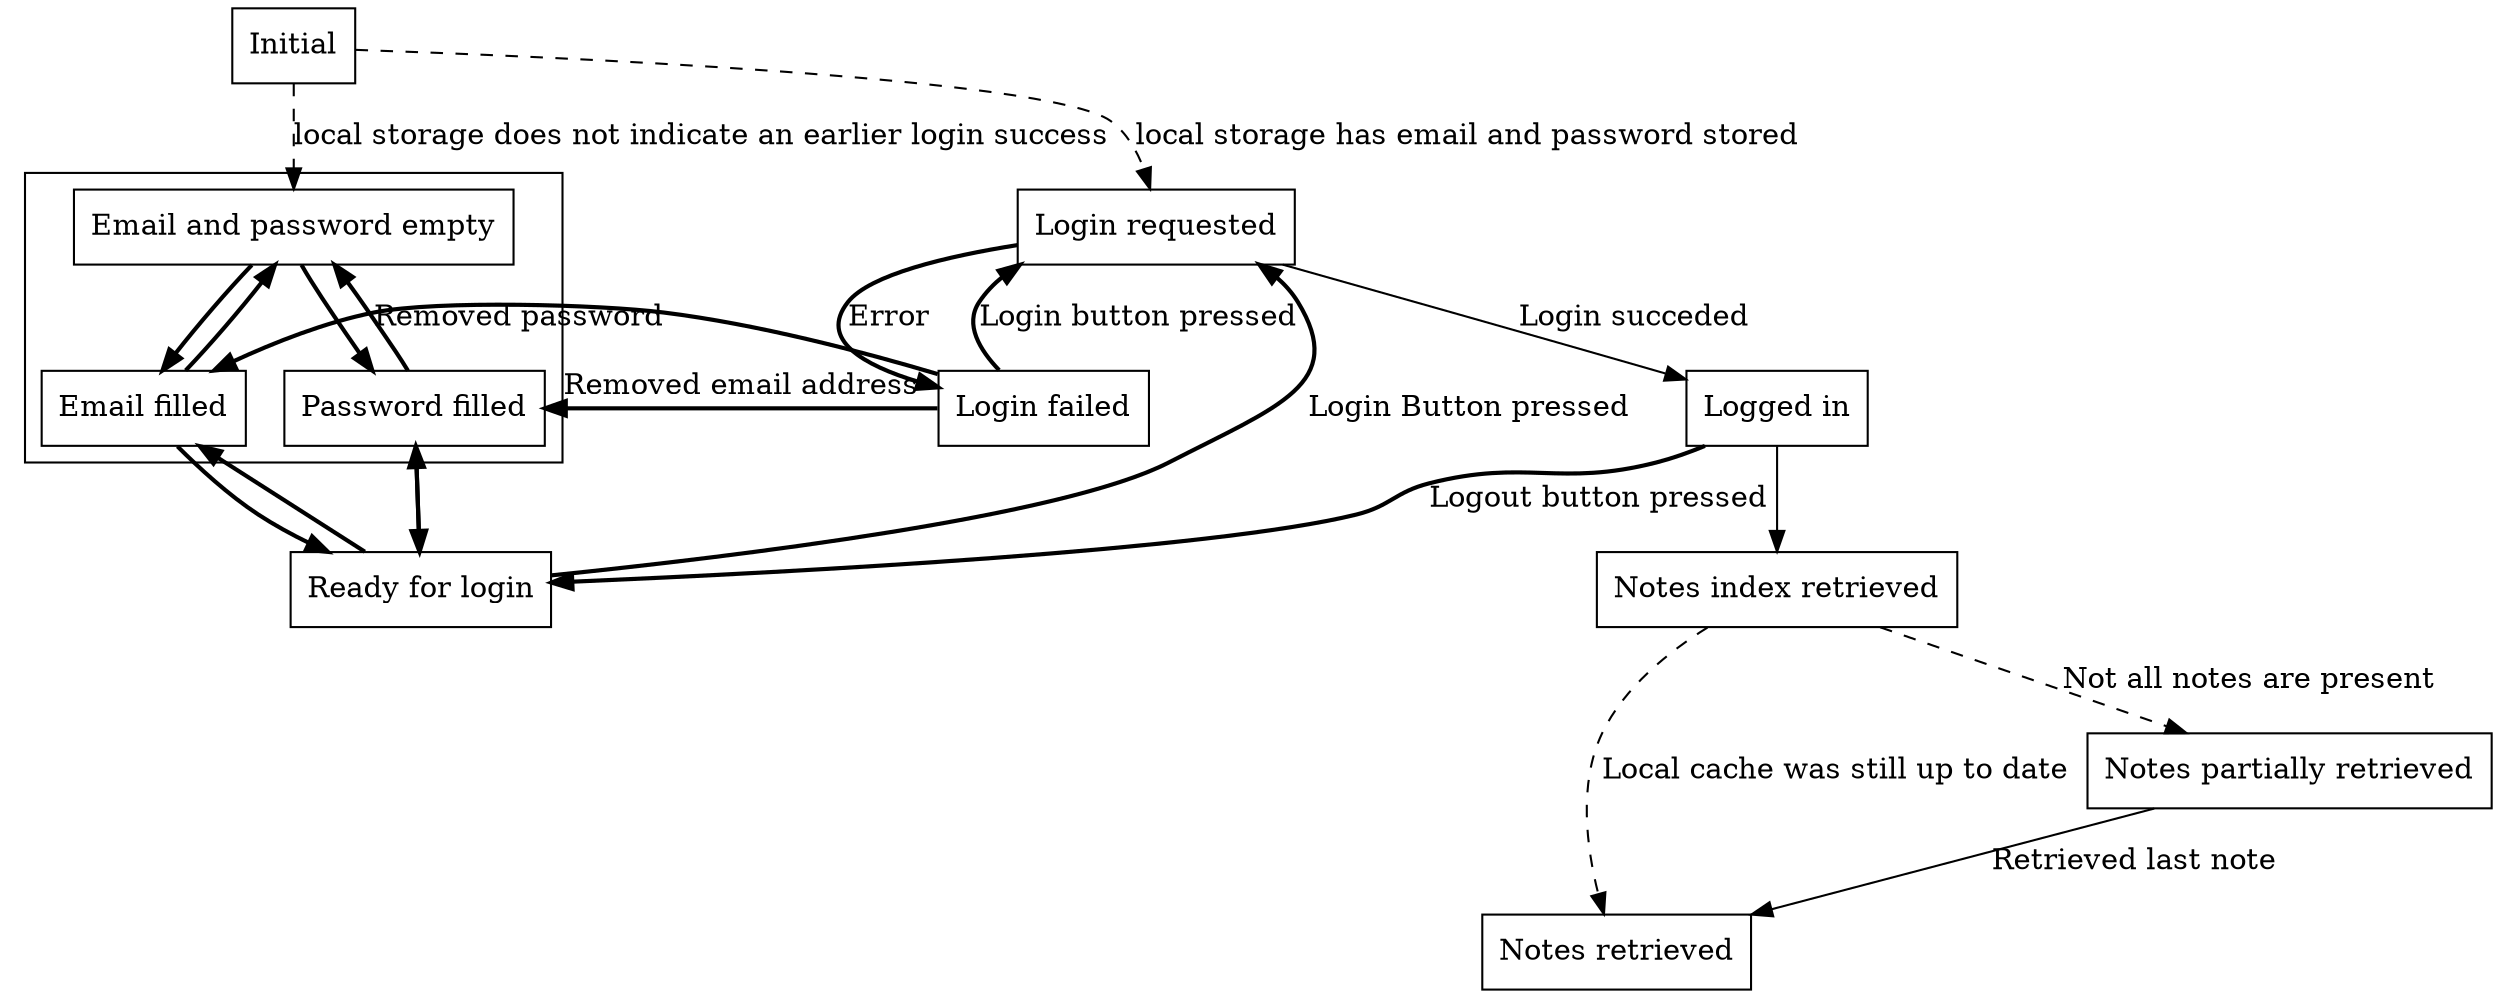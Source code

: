 digraph G { 
  node [shape=box];
  edge [style=bold]
  Initial
  Initial -> email_and_password_empty [label="local storage does not indicate an earlier login success", style=dashed, weight=1000]
  Initial -> login_requested [label="local storage has email and password stored", style=dashed]
  subgraph cluster_0 {
    email_and_password_empty [label="Email and password empty"]
    email_filled [label="Email filled"]
    password_filled [label="Password filled"]
    email_filled -> email_and_password_empty
    password_filled -> email_and_password_empty
    email_and_password_empty -> email_filled
    email_and_password_empty -> password_filled
  }
  ready_for_login -> email_filled
  ready_for_login -> password_filled
  email_filled -> ready_for_login
  password_filled -> ready_for_login
  ready_for_login [label="Ready for login"]
  ready_for_login -> login_requested [label="Login Button pressed"]
  login_requested [label="Login requested"]
  login_requested -> not_logged_in [label="Error"]
  login_requested -> logged_in [label="Login succeded", style=normal]
  not_logged_in [label="Login failed"]
  not_logged_in -> login_requested [label="Login button pressed"]
  not_logged_in -> password_filled [label="Removed email address"]
  not_logged_in -> email_filled [label="Removed password"]
  logged_in [label="Logged in"]
  logged_in -> notes_index_retrieved [style=normal]
  logged_in -> ready_for_login [label="Logout button pressed"]
  notes_index_retrieved [label="Notes index retrieved"]
  notes_index_retrieved -> notes_partially_retrieved [label="Not all notes are present", style=dashed]  
  notes_partially_retrieved [label="Notes partially retrieved"]
  notes_partially_retrieved -> notes_fully_retrieved [label="Retrieved last note", style=normal]
  notes_index_retrieved -> notes_fully_retrieved [label="Local cache was still up to date", style=dashed]
  notes_fully_retrieved [label="Notes retrieved"]
}
